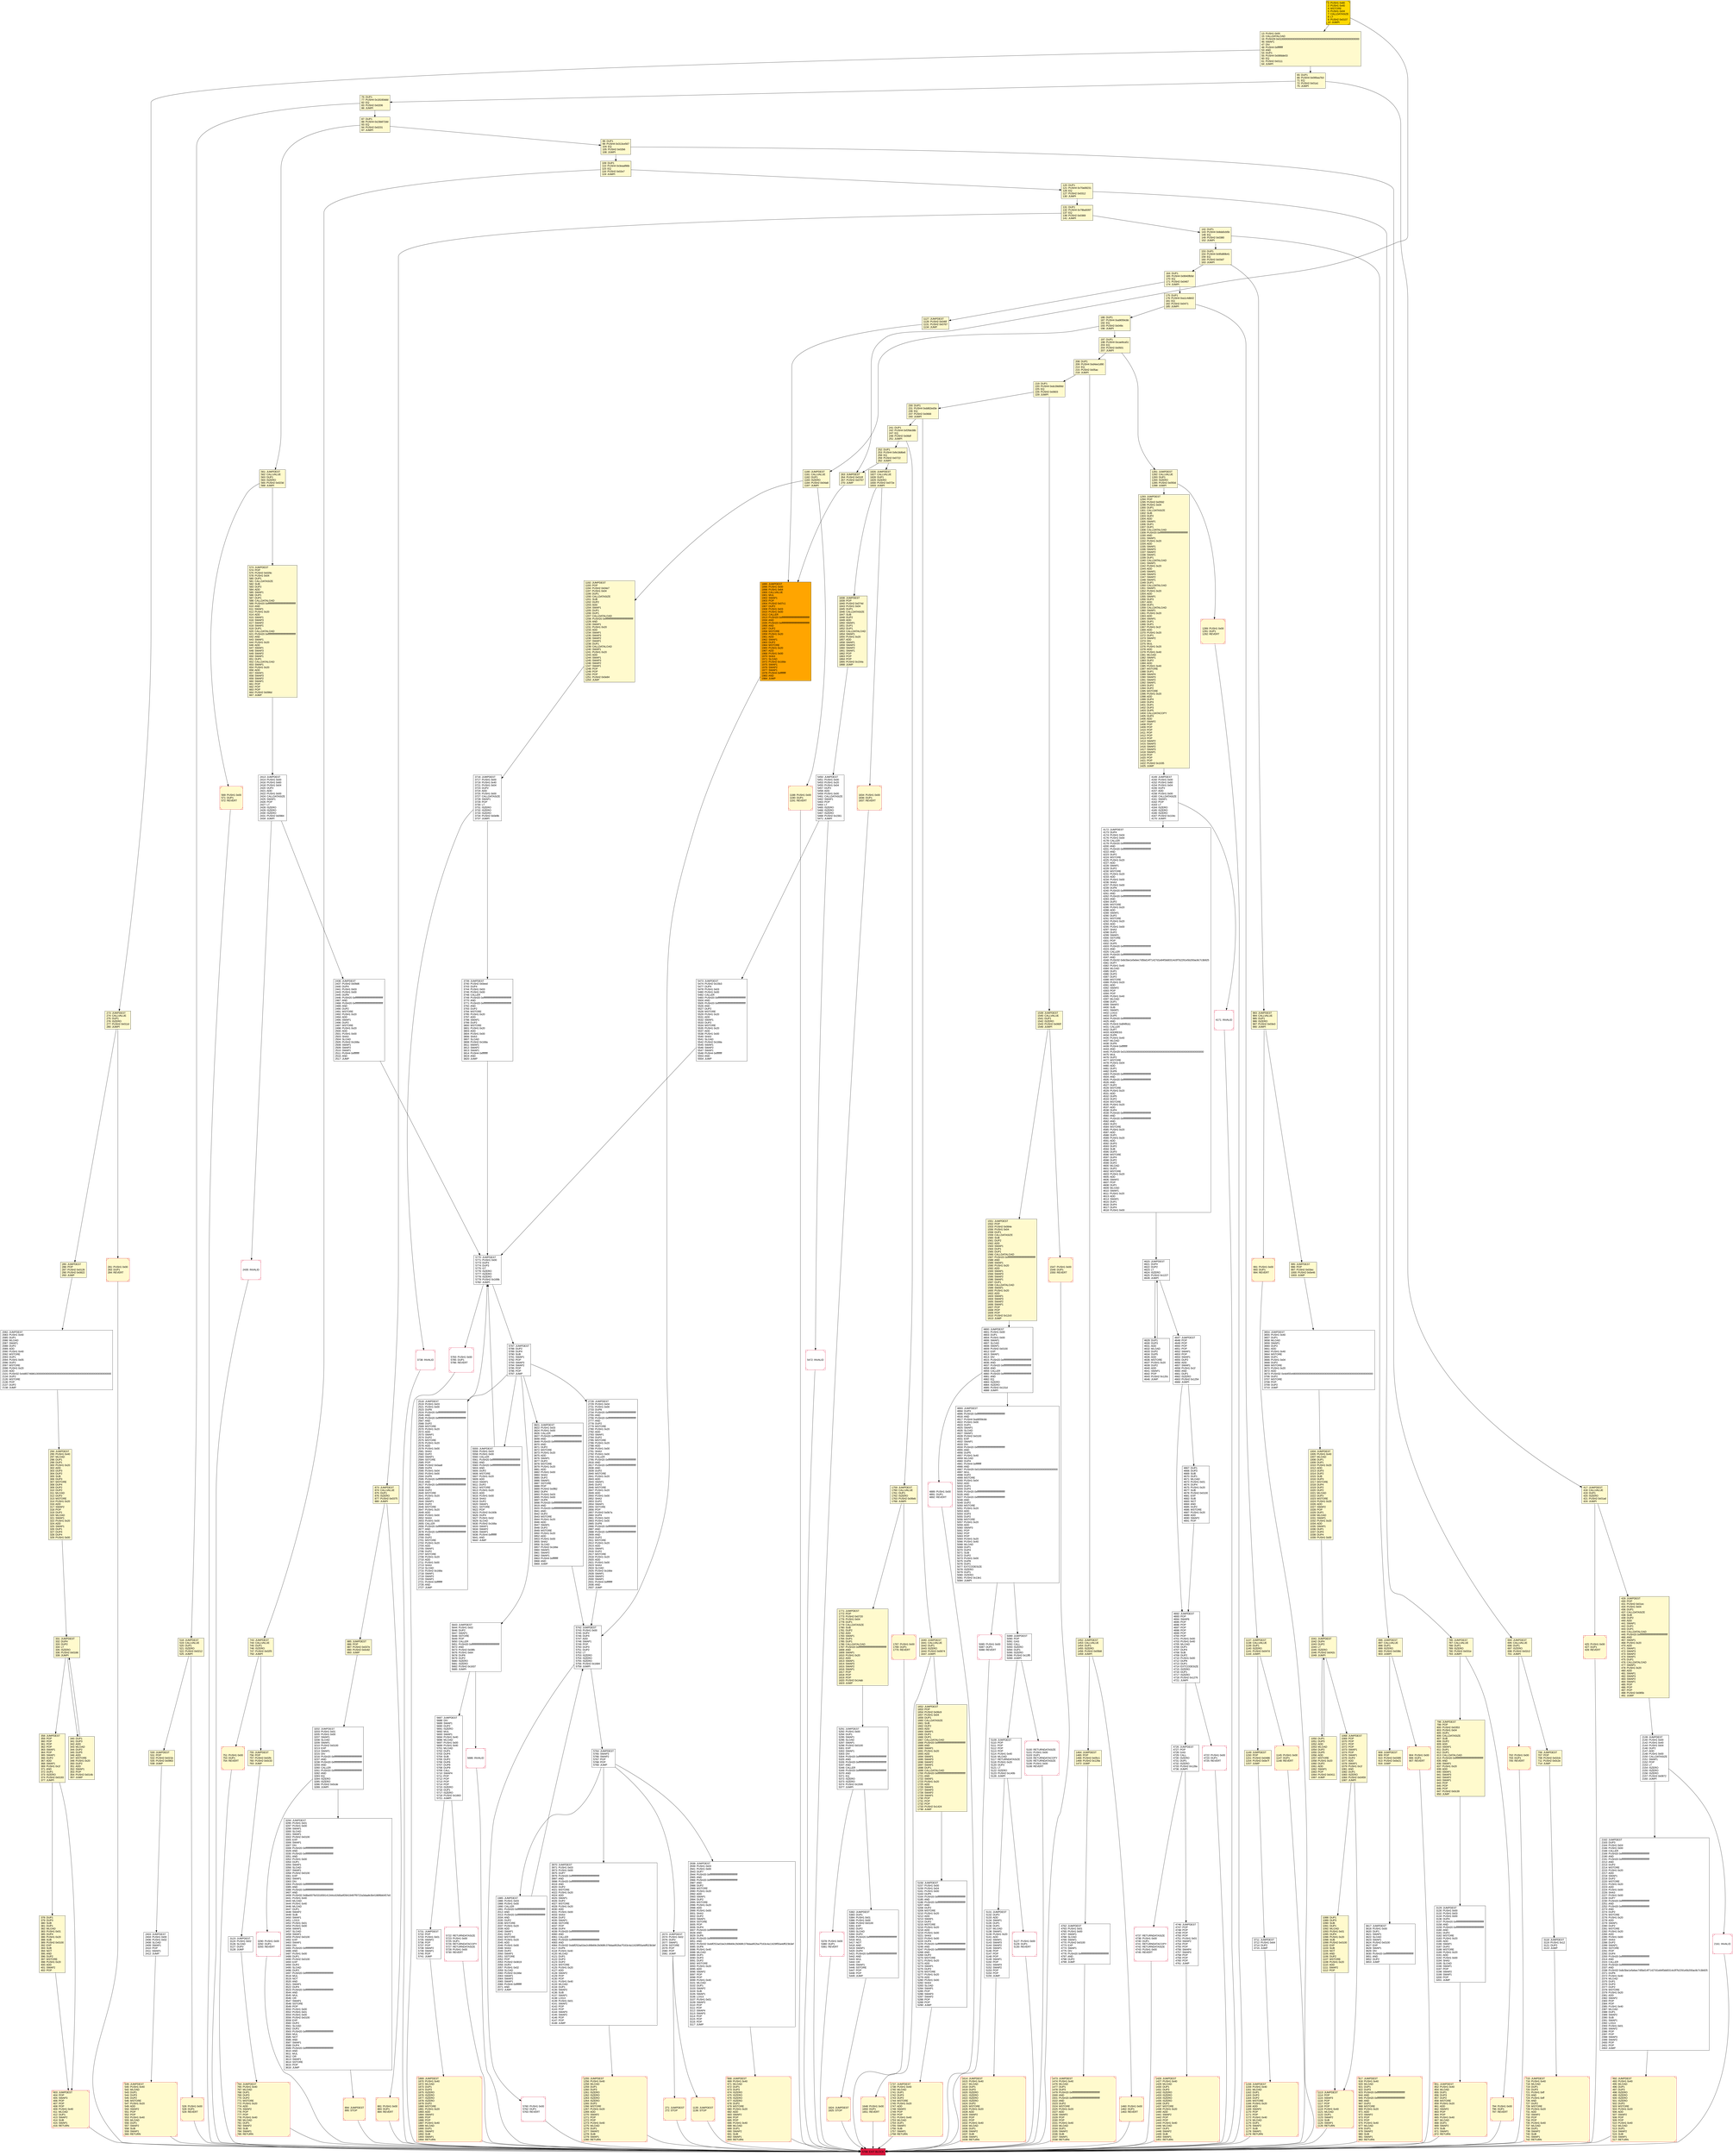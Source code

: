 digraph G {
bgcolor=transparent rankdir=UD;
node [shape=box style=filled color=black fillcolor=white fontname=arial fontcolor=black];
706 [label="706: JUMPDEST\l707: POP\l708: PUSH2 0x02cb\l711: PUSH2 0x0c2e\l714: JUMP\l" fillcolor=lemonchiffon ];
561 [label="561: JUMPDEST\l562: CALLVALUE\l563: DUP1\l564: ISZERO\l565: PUSH2 0x023d\l568: JUMPI\l" fillcolor=lemonchiffon ];
755 [label="755: JUMPDEST\l756: POP\l757: PUSH2 0x02fc\l760: PUSH2 0x0c33\l763: JUMP\l" fillcolor=lemonchiffon ];
3202 [label="3202: JUMPDEST\l3203: PUSH1 0x01\l3205: PUSH1 0x00\l3207: SWAP1\l3208: SLOAD\l3209: SWAP1\l3210: PUSH2 0x0100\l3213: EXP\l3214: SWAP1\l3215: DIV\l3216: PUSH20 0xffffffffffffffffffffffffffffffffffffffff\l3237: AND\l3238: PUSH20 0xffffffffffffffffffffffffffffffffffffffff\l3259: AND\l3260: CALLER\l3261: PUSH20 0xffffffffffffffffffffffffffffffffffffffff\l3282: AND\l3283: EQ\l3284: ISZERO\l3285: ISZERO\l3286: PUSH2 0x0cde\l3289: JUMPI\l" ];
1188 [label="1188: PUSH1 0x00\l1190: DUP1\l1191: REVERT\l" fillcolor=lemonchiffon shape=Msquare color=crimson ];
4762 [label="4762: JUMPDEST\l4763: PUSH1 0x01\l4765: PUSH1 0x00\l4767: SWAP1\l4768: SLOAD\l4769: SWAP1\l4770: PUSH2 0x0100\l4773: EXP\l4774: SWAP1\l4775: DIV\l4776: PUSH20 0xffffffffffffffffffffffffffffffffffffffff\l4797: AND\l4798: DUP2\l4799: JUMP\l" ];
1192 [label="1192: JUMPDEST\l1193: POP\l1194: PUSH2 0x04e7\l1197: PUSH1 0x04\l1199: DUP1\l1200: CALLDATASIZE\l1201: SUB\l1202: DUP2\l1203: ADD\l1204: SWAP1\l1205: DUP1\l1206: DUP1\l1207: CALLDATALOAD\l1208: PUSH20 0xffffffffffffffffffffffffffffffffffffffff\l1229: AND\l1230: SWAP1\l1231: PUSH1 0x20\l1233: ADD\l1234: SWAP1\l1235: SWAP3\l1236: SWAP2\l1237: SWAP1\l1238: DUP1\l1239: CALLDATALOAD\l1240: SWAP1\l1241: PUSH1 0x20\l1243: ADD\l1244: SWAP1\l1245: SWAP3\l1246: SWAP2\l1247: SWAP1\l1248: POP\l1249: POP\l1250: POP\l1251: PUSH2 0x0e84\l1254: JUMP\l" fillcolor=lemonchiffon ];
425 [label="425: PUSH1 0x00\l427: DUP1\l428: REVERT\l" fillcolor=lemonchiffon shape=Msquare color=crimson ];
403 [label="403: JUMPDEST\l404: POP\l405: SWAP3\l406: POP\l407: POP\l408: POP\l409: PUSH1 0x40\l411: MLOAD\l412: DUP1\l413: SWAP2\l414: SUB\l415: SWAP1\l416: RETURN\l" fillcolor=lemonchiffon shape=Msquare color=crimson ];
208 [label="208: DUP1\l209: PUSH4 0xd4ee1d90\l214: EQ\l215: PUSH2 0x05ac\l218: JUMPI\l" fillcolor=lemonchiffon ];
273 [label="273: JUMPDEST\l274: CALLVALUE\l275: DUP1\l276: ISZERO\l277: PUSH2 0x011d\l280: JUMPI\l" fillcolor=lemonchiffon ];
186 [label="186: DUP1\l187: PUSH4 0xa9059cbb\l192: EQ\l193: PUSH2 0x049c\l196: JUMPI\l" fillcolor=lemonchiffon ];
530 [label="530: JUMPDEST\l531: POP\l532: PUSH2 0x021b\l535: PUSH2 0x0963\l538: JUMP\l" fillcolor=lemonchiffon ];
1460 [label="1460: PUSH1 0x00\l1462: DUP1\l1463: REVERT\l" fillcolor=lemonchiffon shape=Msquare color=crimson ];
3617 [label="3617: JUMPDEST\l3618: PUSH1 0x00\l3620: DUP1\l3621: SWAP1\l3622: SLOAD\l3623: SWAP1\l3624: PUSH2 0x0100\l3627: EXP\l3628: SWAP1\l3629: DIV\l3630: PUSH20 0xffffffffffffffffffffffffffffffffffffffff\l3651: AND\l3652: DUP2\l3653: JUMP\l" ];
13 [label="13: PUSH1 0x00\l15: CALLDATALOAD\l16: PUSH29 0x0100000000000000000000000000000000000000000000000000000000\l46: SWAP1\l47: DIV\l48: PUSH4 0xffffffff\l53: AND\l54: DUP1\l55: PUSH4 0x06fdde03\l60: EQ\l61: PUSH2 0x0111\l64: JUMPI\l" fillcolor=lemonchiffon ];
164 [label="164: DUP1\l165: PUSH4 0x9940fb5d\l170: EQ\l171: PUSH2 0x0467\l174: JUMPI\l" fillcolor=lemonchiffon ];
2082 [label="2082: JUMPDEST\l2083: PUSH1 0x40\l2085: DUP1\l2086: MLOAD\l2087: SWAP1\l2088: DUP2\l2089: ADD\l2090: PUSH1 0x40\l2092: MSTORE\l2093: DUP1\l2094: PUSH1 0x05\l2096: DUP2\l2097: MSTORE\l2098: PUSH1 0x20\l2100: ADD\l2101: PUSH32 0x4d65746861000000000000000000000000000000000000000000000000000000\l2134: DUP2\l2135: MSTORE\l2136: POP\l2137: DUP2\l2138: JUMP\l" ];
5473 [label="5473: JUMPDEST\l5474: PUSH2 0x15b3\l5477: DUP4\l5478: PUSH1 0x03\l5480: PUSH1 0x00\l5482: CALLER\l5483: PUSH20 0xffffffffffffffffffffffffffffffffffffffff\l5504: AND\l5505: PUSH20 0xffffffffffffffffffffffffffffffffffffffff\l5526: AND\l5527: DUP2\l5528: MSTORE\l5529: PUSH1 0x20\l5531: ADD\l5532: SWAP1\l5533: DUP2\l5534: MSTORE\l5535: PUSH1 0x20\l5537: ADD\l5538: PUSH1 0x00\l5540: SHA3\l5541: SLOAD\l5542: PUSH2 0x168a\l5545: SWAP1\l5546: SWAP2\l5547: SWAP1\l5548: PUSH4 0xffffffff\l5553: AND\l5554: JUMP\l" ];
702 [label="702: PUSH1 0x00\l704: DUP1\l705: REVERT\l" fillcolor=lemonchiffon shape=Msquare color=crimson ];
285 [label="285: JUMPDEST\l286: POP\l287: PUSH2 0x0126\l290: PUSH2 0x0822\l293: JUMP\l" fillcolor=lemonchiffon ];
76 [label="76: DUP1\l77: PUSH4 0x18160ddd\l82: EQ\l83: PUSH2 0x0206\l86: JUMPI\l" fillcolor=lemonchiffon ];
5760 [label="5760: PUSH1 0x00\l5762: DUP1\l5763: REVERT\l" shape=Msquare color=crimson ];
983 [label="983: JUMPDEST\l984: CALLVALUE\l985: DUP1\l986: ISZERO\l987: PUSH2 0x03e3\l990: JUMPI\l" fillcolor=lemonchiffon ];
1640 [label="1640: JUMPDEST\l1641: CALLVALUE\l1642: DUP1\l1643: ISZERO\l1644: PUSH2 0x0674\l1647: JUMPI\l" fillcolor=lemonchiffon ];
3738 [label="3738: INVALID\l" shape=Msquare color=crimson ];
175 [label="175: DUP1\l176: PUSH4 0xa1c4db02\l181: EQ\l182: PUSH2 0x0471\l185: JUMPI\l" fillcolor=lemonchiffon ];
904 [label="904: PUSH1 0x00\l906: DUP1\l907: REVERT\l" fillcolor=lemonchiffon shape=Msquare color=crimson ];
1127 [label="1127: JUMPDEST\l1128: PUSH2 0x046f\l1131: PUSH2 0x0767\l1134: JUMP\l" fillcolor=lemonchiffon ];
995 [label="995: JUMPDEST\l996: POP\l997: PUSH2 0x03ec\l1000: PUSH2 0x0e46\l1003: JUMP\l" fillcolor=lemonchiffon ];
2728 [label="2728: JUMPDEST\l2729: PUSH1 0x04\l2731: PUSH1 0x00\l2733: DUP8\l2734: PUSH20 0xffffffffffffffffffffffffffffffffffffffff\l2755: AND\l2756: PUSH20 0xffffffffffffffffffffffffffffffffffffffff\l2777: AND\l2778: DUP2\l2779: MSTORE\l2780: PUSH1 0x20\l2782: ADD\l2783: SWAP1\l2784: DUP2\l2785: MSTORE\l2786: PUSH1 0x20\l2788: ADD\l2789: PUSH1 0x00\l2791: SHA3\l2792: PUSH1 0x00\l2794: CALLER\l2795: PUSH20 0xffffffffffffffffffffffffffffffffffffffff\l2816: AND\l2817: PUSH20 0xffffffffffffffffffffffffffffffffffffffff\l2838: AND\l2839: DUP2\l2840: MSTORE\l2841: PUSH1 0x20\l2843: ADD\l2844: SWAP1\l2845: DUP2\l2846: MSTORE\l2847: PUSH1 0x20\l2849: ADD\l2850: PUSH1 0x00\l2852: SHA3\l2853: DUP2\l2854: SWAP1\l2855: SSTORE\l2856: POP\l2857: PUSH2 0x0b7a\l2860: DUP4\l2861: PUSH1 0x03\l2863: PUSH1 0x00\l2865: DUP8\l2866: PUSH20 0xffffffffffffffffffffffffffffffffffffffff\l2887: AND\l2888: PUSH20 0xffffffffffffffffffffffffffffffffffffffff\l2909: AND\l2910: DUP2\l2911: MSTORE\l2912: PUSH1 0x20\l2914: ADD\l2915: SWAP1\l2916: DUP2\l2917: MSTORE\l2918: PUSH1 0x20\l2920: ADD\l2921: PUSH1 0x00\l2923: SHA3\l2924: SLOAD\l2925: PUSH2 0x166e\l2928: SWAP1\l2929: SWAP2\l2930: SWAP1\l2931: PUSH4 0xffffffff\l2936: AND\l2937: JUMP\l" ];
3739 [label="3739: JUMPDEST\l3740: PUSH2 0x0eed\l3743: DUP4\l3744: PUSH1 0x03\l3746: PUSH1 0x00\l3748: CALLER\l3749: PUSH20 0xffffffffffffffffffffffffffffffffffffffff\l3770: AND\l3771: PUSH20 0xffffffffffffffffffffffffffffffffffffffff\l3792: AND\l3793: DUP2\l3794: MSTORE\l3795: PUSH1 0x20\l3797: ADD\l3798: SWAP1\l3799: DUP2\l3800: MSTORE\l3801: PUSH1 0x20\l3803: ADD\l3804: PUSH1 0x00\l3806: SHA3\l3807: SLOAD\l3808: PUSH2 0x168a\l3811: SWAP1\l3812: SWAP2\l3813: SWAP1\l3814: PUSH4 0xffffffff\l3819: AND\l3820: JUMP\l" ];
1149 [label="1149: JUMPDEST\l1150: POP\l1151: PUSH2 0x0486\l1154: PUSH2 0x0e7f\l1157: JUMP\l" fillcolor=lemonchiffon ];
3654 [label="3654: JUMPDEST\l3655: PUSH1 0x40\l3657: DUP1\l3658: MLOAD\l3659: SWAP1\l3660: DUP2\l3661: ADD\l3662: PUSH1 0x40\l3664: MSTORE\l3665: DUP1\l3666: PUSH1 0x04\l3668: DUP2\l3669: MSTORE\l3670: PUSH1 0x20\l3672: ADD\l3673: PUSH32 0x4d45544800000000000000000000000000000000000000000000000000000000\l3706: DUP2\l3707: MSTORE\l3708: POP\l3709: DUP2\l3710: JUMP\l" ];
4667 [label="4667: DUP1\l4668: DUP3\l4669: SUB\l4670: DUP1\l4671: MLOAD\l4672: PUSH1 0x01\l4674: DUP4\l4675: PUSH1 0x20\l4677: SUB\l4678: PUSH2 0x0100\l4681: EXP\l4682: SUB\l4683: NOT\l4684: AND\l4685: DUP2\l4686: MSTORE\l4687: PUSH1 0x20\l4689: ADD\l4690: SWAP2\l4691: POP\l" ];
1158 [label="1158: JUMPDEST\l1159: PUSH1 0x40\l1161: MLOAD\l1162: DUP1\l1163: DUP3\l1164: DUP2\l1165: MSTORE\l1166: PUSH1 0x20\l1168: ADD\l1169: SWAP2\l1170: POP\l1171: POP\l1172: PUSH1 0x40\l1174: MLOAD\l1175: DUP1\l1176: SWAP2\l1177: SUB\l1178: SWAP1\l1179: RETURN\l" fillcolor=lemonchiffon shape=Msquare color=crimson ];
120 [label="120: DUP1\l121: PUSH4 0x70a08231\l126: EQ\l127: PUSH2 0x0312\l130: JUMPI\l" fillcolor=lemonchiffon ];
873 [label="873: JUMPDEST\l874: CALLVALUE\l875: DUP1\l876: ISZERO\l877: PUSH2 0x0375\l880: JUMPI\l" fillcolor=lemonchiffon ];
5783 [label="5783: PUSH1 0x00\l5785: DUP1\l5786: REVERT\l" shape=Msquare color=crimson ];
2162 [label="2162: JUMPDEST\l2163: DUP3\l2164: PUSH1 0x04\l2166: PUSH1 0x00\l2168: CALLER\l2169: PUSH20 0xffffffffffffffffffffffffffffffffffffffff\l2190: AND\l2191: PUSH20 0xffffffffffffffffffffffffffffffffffffffff\l2212: AND\l2213: DUP2\l2214: MSTORE\l2215: PUSH1 0x20\l2217: ADD\l2218: SWAP1\l2219: DUP2\l2220: MSTORE\l2221: PUSH1 0x20\l2223: ADD\l2224: PUSH1 0x00\l2226: SHA3\l2227: PUSH1 0x00\l2229: DUP7\l2230: PUSH20 0xffffffffffffffffffffffffffffffffffffffff\l2251: AND\l2252: PUSH20 0xffffffffffffffffffffffffffffffffffffffff\l2273: AND\l2274: DUP2\l2275: MSTORE\l2276: PUSH1 0x20\l2278: ADD\l2279: SWAP1\l2280: DUP2\l2281: MSTORE\l2282: PUSH1 0x20\l2284: ADD\l2285: PUSH1 0x00\l2287: SHA3\l2288: DUP2\l2289: SWAP1\l2290: SSTORE\l2291: POP\l2292: DUP4\l2293: PUSH20 0xffffffffffffffffffffffffffffffffffffffff\l2314: AND\l2315: CALLER\l2316: PUSH20 0xffffffffffffffffffffffffffffffffffffffff\l2337: AND\l2338: PUSH32 0x8c5be1e5ebec7d5bd14f71427d1e84f3dd0314c0f7b2291e5b200ac8c7c3b925\l2371: DUP6\l2372: PUSH1 0x40\l2374: MLOAD\l2375: DUP1\l2376: DUP3\l2377: DUP2\l2378: MSTORE\l2379: PUSH1 0x20\l2381: ADD\l2382: SWAP2\l2383: POP\l2384: POP\l2385: PUSH1 0x40\l2387: MLOAD\l2388: DUP1\l2389: SWAP2\l2390: SUB\l2391: SWAP1\l2392: LOG3\l2393: PUSH1 0x01\l2395: SWAP2\l2396: POP\l2397: POP\l2398: SWAP3\l2399: SWAP2\l2400: POP\l2401: POP\l2402: JUMP\l" ];
3716 [label="3716: JUMPDEST\l3717: PUSH1 0x00\l3719: PUSH1 0x40\l3721: PUSH1 0x04\l3723: DUP2\l3724: ADD\l3725: PUSH1 0x00\l3727: CALLDATASIZE\l3728: SWAP1\l3729: POP\l3730: LT\l3731: ISZERO\l3732: ISZERO\l3733: ISZERO\l3734: PUSH2 0x0e9b\l3737: JUMPI\l" ];
1041 [label="1041: JUMPDEST\l1042: DUP4\l1043: DUP2\l1044: LT\l1045: ISZERO\l1046: PUSH2 0x042c\l1049: JUMPI\l" fillcolor=lemonchiffon ];
1068 [label="1068: JUMPDEST\l1069: POP\l1070: POP\l1071: POP\l1072: POP\l1073: SWAP1\l1074: POP\l1075: SWAP1\l1076: DUP2\l1077: ADD\l1078: SWAP1\l1079: PUSH1 0x1f\l1081: AND\l1082: DUP1\l1083: ISZERO\l1084: PUSH2 0x0459\l1087: JUMPI\l" fillcolor=lemonchiffon ];
2435 [label="2435: INVALID\l" shape=Msquare color=crimson ];
5109 [label="5109: JUMPDEST\l5110: POP\l5111: POP\l5112: POP\l5113: POP\l5114: PUSH1 0x40\l5116: MLOAD\l5117: RETURNDATASIZE\l5118: PUSH1 0x20\l5120: DUP2\l5121: LT\l5122: ISZERO\l5123: PUSH2 0x140b\l5126: JUMPI\l" ];
5722 [label="5722: RETURNDATASIZE\l5723: PUSH1 0x00\l5725: DUP1\l5726: RETURNDATACOPY\l5727: RETURNDATASIZE\l5728: PUSH1 0x00\l5730: REVERT\l" shape=Msquare color=crimson ];
1464 [label="1464: JUMPDEST\l1465: POP\l1466: PUSH2 0x05c1\l1469: PUSH2 0x129a\l1472: JUMP\l" fillcolor=lemonchiffon ];
230 [label="230: DUP1\l231: PUSH4 0xdd62ed3e\l236: EQ\l237: PUSH2 0x0668\l240: JUMPI\l" fillcolor=lemonchiffon ];
1767 [label="1767: PUSH1 0x00\l1769: DUP1\l1770: REVERT\l" fillcolor=lemonchiffon shape=Msquare color=crimson ];
429 [label="429: JUMPDEST\l430: POP\l431: PUSH2 0x01ec\l434: PUSH1 0x04\l436: DUP1\l437: CALLDATASIZE\l438: SUB\l439: DUP2\l440: ADD\l441: SWAP1\l442: DUP1\l443: DUP1\l444: CALLDATALOAD\l445: PUSH20 0xffffffffffffffffffffffffffffffffffffffff\l466: AND\l467: SWAP1\l468: PUSH1 0x20\l470: ADD\l471: SWAP1\l472: SWAP3\l473: SWAP2\l474: SWAP1\l475: DUP1\l476: CALLDATALOAD\l477: SWAP1\l478: PUSH1 0x20\l480: ADD\l481: SWAP1\l482: SWAP3\l483: SWAP2\l484: SWAP1\l485: POP\l486: POP\l487: POP\l488: PUSH2 0x085b\l491: JUMP\l" fillcolor=lemonchiffon ];
1293 [label="1293: JUMPDEST\l1294: POP\l1295: PUSH2 0x0592\l1298: PUSH1 0x04\l1300: DUP1\l1301: CALLDATASIZE\l1302: SUB\l1303: DUP2\l1304: ADD\l1305: SWAP1\l1306: DUP1\l1307: DUP1\l1308: CALLDATALOAD\l1309: PUSH20 0xffffffffffffffffffffffffffffffffffffffff\l1330: AND\l1331: SWAP1\l1332: PUSH1 0x20\l1334: ADD\l1335: SWAP1\l1336: SWAP3\l1337: SWAP2\l1338: SWAP1\l1339: DUP1\l1340: CALLDATALOAD\l1341: SWAP1\l1342: PUSH1 0x20\l1344: ADD\l1345: SWAP1\l1346: SWAP3\l1347: SWAP2\l1348: SWAP1\l1349: DUP1\l1350: CALLDATALOAD\l1351: SWAP1\l1352: PUSH1 0x20\l1354: ADD\l1355: SWAP1\l1356: DUP3\l1357: ADD\l1358: DUP1\l1359: CALLDATALOAD\l1360: SWAP1\l1361: PUSH1 0x20\l1363: ADD\l1364: SWAP1\l1365: DUP1\l1366: DUP1\l1367: PUSH1 0x1f\l1369: ADD\l1370: PUSH1 0x20\l1372: DUP1\l1373: SWAP2\l1374: DIV\l1375: MUL\l1376: PUSH1 0x20\l1378: ADD\l1379: PUSH1 0x40\l1381: MLOAD\l1382: SWAP1\l1383: DUP2\l1384: ADD\l1385: PUSH1 0x40\l1387: MSTORE\l1388: DUP1\l1389: SWAP4\l1390: SWAP3\l1391: SWAP2\l1392: SWAP1\l1393: DUP2\l1394: DUP2\l1395: MSTORE\l1396: PUSH1 0x20\l1398: ADD\l1399: DUP4\l1400: DUP4\l1401: DUP1\l1402: DUP3\l1403: DUP5\l1404: CALLDATACOPY\l1405: DUP3\l1406: ADD\l1407: SWAP2\l1408: POP\l1409: POP\l1410: POP\l1411: POP\l1412: POP\l1413: POP\l1414: SWAP2\l1415: SWAP3\l1416: SWAP2\l1417: SWAP3\l1418: SWAP1\l1419: POP\l1420: POP\l1421: POP\l1422: PUSH2 0x1035\l1425: JUMP\l" fillcolor=lemonchiffon ];
518 [label="518: JUMPDEST\l519: CALLVALUE\l520: DUP1\l521: ISZERO\l522: PUSH2 0x0212\l525: JUMPI\l" fillcolor=lemonchiffon ];
1088 [label="1088: DUP1\l1089: DUP3\l1090: SUB\l1091: DUP1\l1092: MLOAD\l1093: PUSH1 0x01\l1095: DUP4\l1096: PUSH1 0x20\l1098: SUB\l1099: PUSH2 0x0100\l1102: EXP\l1103: SUB\l1104: NOT\l1105: AND\l1106: DUP2\l1107: MSTORE\l1108: PUSH1 0x20\l1110: ADD\l1111: SWAP2\l1112: POP\l" fillcolor=lemonchiffon ];
751 [label="751: PUSH1 0x00\l753: DUP1\l754: REVERT\l" fillcolor=lemonchiffon shape=Msquare color=crimson ];
3711 [label="3711: JUMPDEST\l3712: PUSH1 0x64\l3714: DUP2\l3715: JUMP\l" ];
3123 [label="3123: JUMPDEST\l3124: PUSH1 0x02\l3126: SLOAD\l3127: DUP2\l3128: JUMP\l" ];
764 [label="764: JUMPDEST\l765: PUSH1 0x40\l767: MLOAD\l768: DUP1\l769: DUP3\l770: DUP2\l771: MSTORE\l772: PUSH1 0x20\l774: ADD\l775: SWAP2\l776: POP\l777: POP\l778: PUSH1 0x40\l780: MLOAD\l781: DUP1\l782: SWAP2\l783: SUB\l784: SWAP1\l785: RETURN\l" fillcolor=lemonchiffon shape=Msquare color=crimson ];
5131 [label="5131: JUMPDEST\l5132: DUP2\l5133: ADD\l5134: SWAP1\l5135: DUP1\l5136: DUP1\l5137: MLOAD\l5138: SWAP1\l5139: PUSH1 0x20\l5141: ADD\l5142: SWAP1\l5143: SWAP3\l5144: SWAP2\l5145: SWAP1\l5146: POP\l5147: POP\l5148: POP\l5149: SWAP1\l5150: POP\l5151: SWAP3\l5152: SWAP2\l5153: POP\l5154: POP\l5155: JUMP\l" ];
4172 [label="4172: JUMPDEST\l4173: DUP4\l4174: PUSH1 0x04\l4176: PUSH1 0x00\l4178: CALLER\l4179: PUSH20 0xffffffffffffffffffffffffffffffffffffffff\l4200: AND\l4201: PUSH20 0xffffffffffffffffffffffffffffffffffffffff\l4222: AND\l4223: DUP2\l4224: MSTORE\l4225: PUSH1 0x20\l4227: ADD\l4228: SWAP1\l4229: DUP2\l4230: MSTORE\l4231: PUSH1 0x20\l4233: ADD\l4234: PUSH1 0x00\l4236: SHA3\l4237: PUSH1 0x00\l4239: DUP8\l4240: PUSH20 0xffffffffffffffffffffffffffffffffffffffff\l4261: AND\l4262: PUSH20 0xffffffffffffffffffffffffffffffffffffffff\l4283: AND\l4284: DUP2\l4285: MSTORE\l4286: PUSH1 0x20\l4288: ADD\l4289: SWAP1\l4290: DUP2\l4291: MSTORE\l4292: PUSH1 0x20\l4294: ADD\l4295: PUSH1 0x00\l4297: SHA3\l4298: DUP2\l4299: SWAP1\l4300: SSTORE\l4301: POP\l4302: DUP5\l4303: PUSH20 0xffffffffffffffffffffffffffffffffffffffff\l4324: AND\l4325: CALLER\l4326: PUSH20 0xffffffffffffffffffffffffffffffffffffffff\l4347: AND\l4348: PUSH32 0x8c5be1e5ebec7d5bd14f71427d1e84f3dd0314c0f7b2291e5b200ac8c7c3b925\l4381: DUP7\l4382: PUSH1 0x40\l4384: MLOAD\l4385: DUP1\l4386: DUP3\l4387: DUP2\l4388: MSTORE\l4389: PUSH1 0x20\l4391: ADD\l4392: SWAP2\l4393: POP\l4394: POP\l4395: PUSH1 0x40\l4397: MLOAD\l4398: DUP1\l4399: SWAP2\l4400: SUB\l4401: SWAP1\l4402: LOG3\l4403: DUP5\l4404: PUSH20 0xffffffffffffffffffffffffffffffffffffffff\l4425: AND\l4426: PUSH4 0x8f4ffcb1\l4431: CALLER\l4432: DUP7\l4433: ADDRESS\l4434: DUP8\l4435: PUSH1 0x40\l4437: MLOAD\l4438: DUP6\l4439: PUSH4 0xffffffff\l4444: AND\l4445: PUSH29 0x0100000000000000000000000000000000000000000000000000000000\l4475: MUL\l4476: DUP2\l4477: MSTORE\l4478: PUSH1 0x04\l4480: ADD\l4481: DUP1\l4482: DUP6\l4483: PUSH20 0xffffffffffffffffffffffffffffffffffffffff\l4504: AND\l4505: PUSH20 0xffffffffffffffffffffffffffffffffffffffff\l4526: AND\l4527: DUP2\l4528: MSTORE\l4529: PUSH1 0x20\l4531: ADD\l4532: DUP5\l4533: DUP2\l4534: MSTORE\l4535: PUSH1 0x20\l4537: ADD\l4538: DUP4\l4539: PUSH20 0xffffffffffffffffffffffffffffffffffffffff\l4560: AND\l4561: PUSH20 0xffffffffffffffffffffffffffffffffffffffff\l4582: AND\l4583: DUP2\l4584: MSTORE\l4585: PUSH1 0x20\l4587: ADD\l4588: DUP1\l4589: PUSH1 0x20\l4591: ADD\l4592: DUP3\l4593: DUP2\l4594: SUB\l4595: DUP3\l4596: MSTORE\l4597: DUP4\l4598: DUP2\l4599: DUP2\l4600: MLOAD\l4601: DUP2\l4602: MSTORE\l4603: PUSH1 0x20\l4605: ADD\l4606: SWAP2\l4607: POP\l4608: DUP1\l4609: MLOAD\l4610: SWAP1\l4611: PUSH1 0x20\l4613: ADD\l4614: SWAP1\l4615: DUP1\l4616: DUP4\l4617: DUP4\l4618: PUSH1 0x00\l" ];
4149 [label="4149: JUMPDEST\l4150: PUSH1 0x00\l4152: PUSH1 0x60\l4154: PUSH1 0x04\l4156: DUP2\l4157: ADD\l4158: PUSH1 0x00\l4160: CALLDATASIZE\l4161: SWAP1\l4162: POP\l4163: LT\l4164: ISZERO\l4165: ISZERO\l4166: ISZERO\l4167: PUSH2 0x104c\l4170: JUMPI\l" ];
1652 [label="1652: JUMPDEST\l1653: POP\l1654: PUSH2 0x06c9\l1657: PUSH1 0x04\l1659: DUP1\l1660: CALLDATASIZE\l1661: SUB\l1662: DUP2\l1663: ADD\l1664: SWAP1\l1665: DUP1\l1666: DUP1\l1667: CALLDATALOAD\l1668: PUSH20 0xffffffffffffffffffffffffffffffffffffffff\l1689: AND\l1690: SWAP1\l1691: PUSH1 0x20\l1693: ADD\l1694: SWAP1\l1695: SWAP3\l1696: SWAP2\l1697: SWAP1\l1698: DUP1\l1699: CALLDATALOAD\l1700: PUSH20 0xffffffffffffffffffffffffffffffffffffffff\l1721: AND\l1722: SWAP1\l1723: PUSH1 0x20\l1725: ADD\l1726: SWAP1\l1727: SWAP3\l1728: SWAP2\l1729: SWAP1\l1730: POP\l1731: POP\l1732: POP\l1733: PUSH2 0x1424\l1736: JUMP\l" fillcolor=lemonchiffon ];
340 [label="340: DUP1\l341: DUP3\l342: ADD\l343: MLOAD\l344: DUP2\l345: DUP5\l346: ADD\l347: MSTORE\l348: PUSH1 0x20\l350: DUP2\l351: ADD\l352: SWAP1\l353: POP\l354: PUSH2 0x014b\l357: JUMP\l" fillcolor=lemonchiffon ];
2938 [label="2938: JUMPDEST\l2939: PUSH1 0x03\l2941: PUSH1 0x00\l2943: DUP7\l2944: PUSH20 0xffffffffffffffffffffffffffffffffffffffff\l2965: AND\l2966: PUSH20 0xffffffffffffffffffffffffffffffffffffffff\l2987: AND\l2988: DUP2\l2989: MSTORE\l2990: PUSH1 0x20\l2992: ADD\l2993: SWAP1\l2994: DUP2\l2995: MSTORE\l2996: PUSH1 0x20\l2998: ADD\l2999: PUSH1 0x00\l3001: SHA3\l3002: DUP2\l3003: SWAP1\l3004: SSTORE\l3005: POP\l3006: DUP4\l3007: PUSH20 0xffffffffffffffffffffffffffffffffffffffff\l3028: AND\l3029: DUP6\l3030: PUSH20 0xffffffffffffffffffffffffffffffffffffffff\l3051: AND\l3052: PUSH32 0xddf252ad1be2c89b69c2b068fc378daa952ba7f163c4a11628f55a4df523b3ef\l3085: DUP6\l3086: PUSH1 0x40\l3088: MLOAD\l3089: DUP1\l3090: DUP3\l3091: DUP2\l3092: MSTORE\l3093: PUSH1 0x20\l3095: ADD\l3096: SWAP2\l3097: POP\l3098: POP\l3099: PUSH1 0x40\l3101: MLOAD\l3102: DUP1\l3103: SWAP2\l3104: SUB\l3105: SWAP1\l3106: LOG3\l3107: PUSH1 0x01\l3109: SWAP2\l3110: POP\l3111: POP\l3112: SWAP4\l3113: SWAP3\l3114: POP\l3115: POP\l3116: POP\l3117: JUMP\l" ];
1050 [label="1050: DUP1\l1051: DUP3\l1052: ADD\l1053: MLOAD\l1054: DUP2\l1055: DUP5\l1056: ADD\l1057: MSTORE\l1058: PUSH1 0x20\l1060: DUP2\l1061: ADD\l1062: SWAP1\l1063: POP\l1064: PUSH2 0x0411\l1067: JUMP\l" fillcolor=lemonchiffon ];
1004 [label="1004: JUMPDEST\l1005: PUSH1 0x40\l1007: MLOAD\l1008: DUP1\l1009: DUP1\l1010: PUSH1 0x20\l1012: ADD\l1013: DUP3\l1014: DUP2\l1015: SUB\l1016: DUP3\l1017: MSTORE\l1018: DUP4\l1019: DUP2\l1020: DUP2\l1021: MLOAD\l1022: DUP2\l1023: MSTORE\l1024: PUSH1 0x20\l1026: ADD\l1027: SWAP2\l1028: POP\l1029: DUP1\l1030: MLOAD\l1031: SWAP1\l1032: PUSH1 0x20\l1034: ADD\l1035: SWAP1\l1036: DUP1\l1037: DUP4\l1038: DUP4\l1039: PUSH1 0x00\l" fillcolor=lemonchiffon ];
4746 [label="4746: JUMPDEST\l4747: POP\l4748: POP\l4749: POP\l4750: POP\l4751: PUSH1 0x01\l4753: SWAP2\l4754: POP\l4755: POP\l4756: SWAP4\l4757: SWAP3\l4758: POP\l4759: POP\l4760: POP\l4761: JUMP\l" ];
3294 [label="3294: JUMPDEST\l3295: PUSH1 0x01\l3297: PUSH1 0x00\l3299: SWAP1\l3300: SLOAD\l3301: SWAP1\l3302: PUSH2 0x0100\l3305: EXP\l3306: SWAP1\l3307: DIV\l3308: PUSH20 0xffffffffffffffffffffffffffffffffffffffff\l3329: AND\l3330: PUSH20 0xffffffffffffffffffffffffffffffffffffffff\l3351: AND\l3352: PUSH1 0x00\l3354: DUP1\l3355: SWAP1\l3356: SLOAD\l3357: SWAP1\l3358: PUSH2 0x0100\l3361: EXP\l3362: SWAP1\l3363: DIV\l3364: PUSH20 0xffffffffffffffffffffffffffffffffffffffff\l3385: AND\l3386: PUSH20 0xffffffffffffffffffffffffffffffffffffffff\l3407: AND\l3408: PUSH32 0x8be0079c531659141344cd1fd0a4f28419497f9722a3daafe3b4186f6b6457e0\l3441: PUSH1 0x40\l3443: MLOAD\l3444: PUSH1 0x40\l3446: MLOAD\l3447: DUP1\l3448: SWAP2\l3449: SUB\l3450: SWAP1\l3451: LOG3\l3452: PUSH1 0x01\l3454: PUSH1 0x00\l3456: SWAP1\l3457: SLOAD\l3458: SWAP1\l3459: PUSH2 0x0100\l3462: EXP\l3463: SWAP1\l3464: DIV\l3465: PUSH20 0xffffffffffffffffffffffffffffffffffffffff\l3486: AND\l3487: PUSH1 0x00\l3489: DUP1\l3490: PUSH2 0x0100\l3493: EXP\l3494: DUP2\l3495: SLOAD\l3496: DUP2\l3497: PUSH20 0xffffffffffffffffffffffffffffffffffffffff\l3518: MUL\l3519: NOT\l3520: AND\l3521: SWAP1\l3522: DUP4\l3523: PUSH20 0xffffffffffffffffffffffffffffffffffffffff\l3544: AND\l3545: MUL\l3546: OR\l3547: SWAP1\l3548: SSTORE\l3549: POP\l3550: PUSH1 0x00\l3552: PUSH1 0x01\l3554: PUSH1 0x00\l3556: PUSH2 0x0100\l3559: EXP\l3560: DUP2\l3561: SLOAD\l3562: DUP2\l3563: PUSH20 0xffffffffffffffffffffffffffffffffffffffff\l3584: MUL\l3585: NOT\l3586: AND\l3587: SWAP1\l3588: DUP4\l3589: PUSH20 0xffffffffffffffffffffffffffffffffffffffff\l3610: AND\l3611: MUL\l3612: OR\l3613: SWAP1\l3614: SSTORE\l3615: POP\l3616: JUMP\l" ];
109 [label="109: DUP1\l110: PUSH4 0x3eaaf86b\l115: EQ\l116: PUSH2 0x02e7\l119: JUMPI\l" fillcolor=lemonchiffon ];
252 [label="252: DUP1\l253: PUSH4 0xfe18d6e6\l258: EQ\l259: PUSH2 0x0722\l262: JUMPI\l" fillcolor=lemonchiffon ];
2413 [label="2413: JUMPDEST\l2414: PUSH1 0x00\l2416: PUSH1 0x60\l2418: PUSH1 0x04\l2420: DUP2\l2421: ADD\l2422: PUSH1 0x00\l2424: CALLDATASIZE\l2425: SWAP1\l2426: POP\l2427: LT\l2428: ISZERO\l2429: ISZERO\l2430: ISZERO\l2431: PUSH2 0x0984\l2434: JUMPI\l" ];
1452 [label="1452: JUMPDEST\l1453: CALLVALUE\l1454: DUP1\l1455: ISZERO\l1456: PUSH2 0x05b8\l1459: JUMPI\l" fillcolor=lemonchiffon ];
5742 [label="5742: JUMPDEST\l5743: PUSH1 0x00\l5745: DUP2\l5746: DUP4\l5747: ADD\l5748: SWAP1\l5749: POP\l5750: DUP3\l5751: DUP2\l5752: LT\l5753: ISZERO\l5754: ISZERO\l5755: ISZERO\l5756: PUSH2 0x1684\l5759: JUMPI\l" ];
908 [label="908: JUMPDEST\l909: POP\l910: PUSH2 0x0395\l913: PUSH2 0x0e21\l916: JUMP\l" fillcolor=lemonchiffon ];
378 [label="378: DUP1\l379: DUP3\l380: SUB\l381: DUP1\l382: MLOAD\l383: PUSH1 0x01\l385: DUP4\l386: PUSH1 0x20\l388: SUB\l389: PUSH2 0x0100\l392: EXP\l393: SUB\l394: NOT\l395: AND\l396: DUP2\l397: MSTORE\l398: PUSH1 0x20\l400: ADD\l401: SWAP2\l402: POP\l" fillcolor=lemonchiffon ];
1869 [label="1869: JUMPDEST\l1870: PUSH1 0x40\l1872: MLOAD\l1873: DUP1\l1874: DUP3\l1875: ISZERO\l1876: ISZERO\l1877: ISZERO\l1878: ISZERO\l1879: DUP2\l1880: MSTORE\l1881: PUSH1 0x20\l1883: ADD\l1884: SWAP2\l1885: POP\l1886: POP\l1887: PUSH1 0x40\l1889: MLOAD\l1890: DUP1\l1891: SWAP2\l1892: SUB\l1893: SWAP1\l1894: RETURN\l" fillcolor=lemonchiffon shape=Msquare color=crimson ];
1614 [label="1614: JUMPDEST\l1615: PUSH1 0x40\l1617: MLOAD\l1618: DUP1\l1619: DUP3\l1620: ISZERO\l1621: ISZERO\l1622: ISZERO\l1623: ISZERO\l1624: DUP2\l1625: MSTORE\l1626: PUSH1 0x20\l1628: ADD\l1629: SWAP2\l1630: POP\l1631: POP\l1632: PUSH1 0x40\l1634: MLOAD\l1635: DUP1\l1636: SWAP2\l1637: SUB\l1638: SWAP1\l1639: RETURN\l" fillcolor=lemonchiffon shape=Msquare color=crimson ];
694 [label="694: JUMPDEST\l695: CALLVALUE\l696: DUP1\l697: ISZERO\l698: PUSH2 0x02c2\l701: JUMPI\l" fillcolor=lemonchiffon ];
5156 [label="5156: JUMPDEST\l5157: PUSH1 0x00\l5159: PUSH1 0x04\l5161: PUSH1 0x00\l5163: DUP5\l5164: PUSH20 0xffffffffffffffffffffffffffffffffffffffff\l5185: AND\l5186: PUSH20 0xffffffffffffffffffffffffffffffffffffffff\l5207: AND\l5208: DUP2\l5209: MSTORE\l5210: PUSH1 0x20\l5212: ADD\l5213: SWAP1\l5214: DUP2\l5215: MSTORE\l5216: PUSH1 0x20\l5218: ADD\l5219: PUSH1 0x00\l5221: SHA3\l5222: PUSH1 0x00\l5224: DUP4\l5225: PUSH20 0xffffffffffffffffffffffffffffffffffffffff\l5246: AND\l5247: PUSH20 0xffffffffffffffffffffffffffffffffffffffff\l5268: AND\l5269: DUP2\l5270: MSTORE\l5271: PUSH1 0x20\l5273: ADD\l5274: SWAP1\l5275: DUP2\l5276: MSTORE\l5277: PUSH1 0x20\l5279: ADD\l5280: PUSH1 0x00\l5282: SHA3\l5283: SLOAD\l5284: SWAP1\l5285: POP\l5286: SWAP3\l5287: SWAP2\l5288: POP\l5289: POP\l5290: JUMP\l" ];
1737 [label="1737: JUMPDEST\l1738: PUSH1 0x40\l1740: MLOAD\l1741: DUP1\l1742: DUP3\l1743: DUP2\l1744: MSTORE\l1745: PUSH1 0x20\l1747: ADD\l1748: SWAP2\l1749: POP\l1750: POP\l1751: PUSH1 0x40\l1753: MLOAD\l1754: DUP1\l1755: SWAP2\l1756: SUB\l1757: SWAP1\l1758: RETURN\l" fillcolor=lemonchiffon shape=Msquare color=crimson ];
331 [label="331: JUMPDEST\l332: DUP4\l333: DUP2\l334: LT\l335: ISZERO\l336: PUSH2 0x0166\l339: JUMPI\l" fillcolor=lemonchiffon ];
3290 [label="3290: PUSH1 0x00\l3292: DUP1\l3293: REVERT\l" shape=Msquare color=crimson ];
5089 [label="5089: JUMPDEST\l5090: POP\l5091: GAS\l5092: CALL\l5093: ISZERO\l5094: DUP1\l5095: ISZERO\l5096: PUSH2 0x13f5\l5099: JUMPI\l" ];
5687 [label="5687: JUMPDEST\l5688: DIV\l5689: SWAP1\l5690: DUP2\l5691: ISZERO\l5692: MUL\l5693: SWAP1\l5694: PUSH1 0x40\l5696: MLOAD\l5697: PUSH1 0x00\l5699: PUSH1 0x40\l5701: MLOAD\l5702: DUP1\l5703: DUP4\l5704: SUB\l5705: DUP2\l5706: DUP6\l5707: DUP9\l5708: DUP9\l5709: CALL\l5710: SWAP4\l5711: POP\l5712: POP\l5713: POP\l5714: POP\l5715: ISZERO\l5716: DUP1\l5717: ISZERO\l5718: PUSH2 0x1663\l5721: JUMPI\l" ];
5085 [label="5085: PUSH1 0x00\l5087: DUP1\l5088: REVERT\l" shape=Msquare color=crimson ];
5643 [label="5643: JUMPDEST\l5644: PUSH1 0x02\l5646: DUP2\l5647: SWAP1\l5648: SSTORE\l5649: POP\l5650: CALLER\l5651: PUSH20 0xffffffffffffffffffffffffffffffffffffffff\l5672: AND\l5673: PUSH2 0x08fc\l5676: PUSH1 0x64\l5678: DUP6\l5679: DUP2\l5680: ISZERO\l5681: ISZERO\l5682: PUSH2 0x1637\l5685: JUMPI\l" ];
87 [label="87: DUP1\l88: PUSH4 0x23b872dd\l93: EQ\l94: PUSH2 0x0231\l97: JUMPI\l" fillcolor=lemonchiffon ];
715 [label="715: JUMPDEST\l716: PUSH1 0x40\l718: MLOAD\l719: DUP1\l720: DUP3\l721: PUSH1 0xff\l723: AND\l724: PUSH1 0xff\l726: AND\l727: DUP2\l728: MSTORE\l729: PUSH1 0x20\l731: ADD\l732: SWAP2\l733: POP\l734: POP\l735: PUSH1 0x40\l737: MLOAD\l738: DUP1\l739: SWAP2\l740: SUB\l741: SWAP1\l742: RETURN\l" fillcolor=lemonchiffon shape=Msquare color=crimson ];
991 [label="991: PUSH1 0x00\l993: DUP1\l994: REVERT\l" fillcolor=lemonchiffon shape=Msquare color=crimson ];
4647 [label="4647: JUMPDEST\l4648: POP\l4649: POP\l4650: POP\l4651: POP\l4652: SWAP1\l4653: POP\l4654: SWAP1\l4655: DUP2\l4656: ADD\l4657: SWAP1\l4658: PUSH1 0x1f\l4660: AND\l4661: DUP1\l4662: ISZERO\l4663: PUSH2 0x1254\l4666: JUMPI\l" ];
4893 [label="4893: JUMPDEST\l4894: DUP3\l4895: PUSH20 0xffffffffffffffffffffffffffffffffffffffff\l4916: AND\l4917: PUSH4 0xa9059cbb\l4922: PUSH1 0x00\l4924: DUP1\l4925: SWAP1\l4926: SLOAD\l4927: SWAP1\l4928: PUSH2 0x0100\l4931: EXP\l4932: SWAP1\l4933: DIV\l4934: PUSH20 0xffffffffffffffffffffffffffffffffffffffff\l4955: AND\l4956: DUP5\l4957: PUSH1 0x40\l4959: MLOAD\l4960: DUP4\l4961: PUSH4 0xffffffff\l4966: AND\l4967: PUSH29 0x0100000000000000000000000000000000000000000000000000000000\l4997: MUL\l4998: DUP2\l4999: MSTORE\l5000: PUSH1 0x04\l5002: ADD\l5003: DUP1\l5004: DUP4\l5005: PUSH20 0xffffffffffffffffffffffffffffffffffffffff\l5026: AND\l5027: PUSH20 0xffffffffffffffffffffffffffffffffffffffff\l5048: AND\l5049: DUP2\l5050: MSTORE\l5051: PUSH1 0x20\l5053: ADD\l5054: DUP3\l5055: DUP2\l5056: MSTORE\l5057: PUSH1 0x20\l5059: ADD\l5060: SWAP3\l5061: POP\l5062: POP\l5063: POP\l5064: PUSH1 0x20\l5066: PUSH1 0x40\l5068: MLOAD\l5069: DUP1\l5070: DUP4\l5071: SUB\l5072: DUP2\l5073: PUSH1 0x00\l5075: DUP8\l5076: DUP1\l5077: EXTCODESIZE\l5078: ISZERO\l5079: DUP1\l5080: ISZERO\l5081: PUSH2 0x13e1\l5084: JUMPI\l" ];
4629 [label="4629: DUP1\l4630: DUP3\l4631: ADD\l4632: MLOAD\l4633: DUP2\l4634: DUP5\l4635: ADD\l4636: MSTORE\l4637: PUSH1 0x20\l4639: DUP2\l4640: ADD\l4641: SWAP1\l4642: POP\l4643: PUSH2 0x120c\l4646: JUMP\l" ];
5382 [label="5382: JUMPDEST\l5383: DUP1\l5384: PUSH1 0x01\l5386: PUSH1 0x00\l5388: PUSH2 0x0100\l5391: EXP\l5392: DUP2\l5393: SLOAD\l5394: DUP2\l5395: PUSH20 0xffffffffffffffffffffffffffffffffffffffff\l5416: MUL\l5417: NOT\l5418: AND\l5419: SWAP1\l5420: DUP4\l5421: PUSH20 0xffffffffffffffffffffffffffffffffffffffff\l5442: AND\l5443: MUL\l5444: OR\l5445: SWAP1\l5446: SSTORE\l5447: POP\l5448: POP\l5449: JUMP\l" ];
1771 [label="1771: JUMPDEST\l1772: POP\l1773: PUSH2 0x0720\l1776: PUSH1 0x04\l1778: DUP1\l1779: CALLDATASIZE\l1780: SUB\l1781: DUP2\l1782: ADD\l1783: SWAP1\l1784: DUP1\l1785: DUP1\l1786: CALLDATALOAD\l1787: PUSH20 0xffffffffffffffffffffffffffffffffffffffff\l1808: AND\l1809: SWAP1\l1810: PUSH1 0x20\l1812: ADD\l1813: SWAP1\l1814: SWAP3\l1815: SWAP2\l1816: SWAP1\l1817: POP\l1818: POP\l1819: POP\l1820: PUSH2 0x14ab\l1823: JUMP\l" fillcolor=lemonchiffon ];
65 [label="65: DUP1\l66: PUSH4 0x095ea7b3\l71: EQ\l72: PUSH2 0x01a1\l75: JUMPI\l" fillcolor=lemonchiffon ];
1180 [label="1180: JUMPDEST\l1181: CALLVALUE\l1182: DUP1\l1183: ISZERO\l1184: PUSH2 0x04a8\l1187: JUMPI\l" fillcolor=lemonchiffon ];
5686 [label="5686: INVALID\l" shape=Msquare color=crimson ];
1834 [label="1834: PUSH1 0x00\l1836: DUP1\l1837: REVERT\l" fillcolor=lemonchiffon shape=Msquare color=crimson ];
3970 [label="3970: JUMPDEST\l3971: PUSH1 0x03\l3973: PUSH1 0x00\l3975: DUP7\l3976: PUSH20 0xffffffffffffffffffffffffffffffffffffffff\l3997: AND\l3998: PUSH20 0xffffffffffffffffffffffffffffffffffffffff\l4019: AND\l4020: DUP2\l4021: MSTORE\l4022: PUSH1 0x20\l4024: ADD\l4025: SWAP1\l4026: DUP2\l4027: MSTORE\l4028: PUSH1 0x20\l4030: ADD\l4031: PUSH1 0x00\l4033: SHA3\l4034: DUP2\l4035: SWAP1\l4036: SSTORE\l4037: POP\l4038: DUP4\l4039: PUSH20 0xffffffffffffffffffffffffffffffffffffffff\l4060: AND\l4061: CALLER\l4062: PUSH20 0xffffffffffffffffffffffffffffffffffffffff\l4083: AND\l4084: PUSH32 0xddf252ad1be2c89b69c2b068fc378daa952ba7f163c4a11628f55a4df523b3ef\l4117: DUP6\l4118: PUSH1 0x40\l4120: MLOAD\l4121: DUP1\l4122: DUP3\l4123: DUP2\l4124: MSTORE\l4125: PUSH1 0x20\l4127: ADD\l4128: SWAP2\l4129: POP\l4130: POP\l4131: PUSH1 0x40\l4133: MLOAD\l4134: DUP1\l4135: SWAP2\l4136: SUB\l4137: SWAP1\l4138: LOG3\l4139: PUSH1 0x01\l4141: SWAP2\l4142: POP\l4143: POP\l4144: SWAP3\l4145: SWAP2\l4146: POP\l4147: POP\l4148: JUMP\l" ];
1281 [label="1281: JUMPDEST\l1282: CALLVALUE\l1283: DUP1\l1284: ISZERO\l1285: PUSH2 0x050d\l1288: JUMPI\l" fillcolor=lemonchiffon ];
2073 [label="2073: JUMPDEST\l2074: PUSH1 0x02\l2076: DUP2\l2077: SWAP1\l2078: SSTORE\l2079: POP\l2080: POP\l2081: JUMP\l" ];
885 [label="885: JUMPDEST\l886: POP\l887: PUSH2 0x037e\l890: PUSH2 0x0c82\l893: JUMP\l" fillcolor=lemonchiffon ];
1473 [label="1473: JUMPDEST\l1474: PUSH1 0x40\l1476: MLOAD\l1477: DUP1\l1478: DUP3\l1479: PUSH20 0xffffffffffffffffffffffffffffffffffffffff\l1500: AND\l1501: PUSH20 0xffffffffffffffffffffffffffffffffffffffff\l1522: AND\l1523: DUP2\l1524: MSTORE\l1525: PUSH1 0x20\l1527: ADD\l1528: SWAP2\l1529: POP\l1530: POP\l1531: PUSH1 0x40\l1533: MLOAD\l1534: DUP1\l1535: SWAP2\l1536: SUB\l1537: SWAP1\l1538: RETURN\l" fillcolor=lemonchiffon shape=Msquare color=crimson ];
4800 [label="4800: JUMPDEST\l4801: PUSH1 0x00\l4803: DUP1\l4804: PUSH1 0x00\l4806: SWAP1\l4807: SLOAD\l4808: SWAP1\l4809: PUSH2 0x0100\l4812: EXP\l4813: SWAP1\l4814: DIV\l4815: PUSH20 0xffffffffffffffffffffffffffffffffffffffff\l4836: AND\l4837: PUSH20 0xffffffffffffffffffffffffffffffffffffffff\l4858: AND\l4859: CALLER\l4860: PUSH20 0xffffffffffffffffffffffffffffffffffffffff\l4881: AND\l4882: EQ\l4883: ISZERO\l4884: ISZERO\l4885: PUSH2 0x131d\l4888: JUMPI\l" ];
294 [label="294: JUMPDEST\l295: PUSH1 0x40\l297: MLOAD\l298: DUP1\l299: DUP1\l300: PUSH1 0x20\l302: ADD\l303: DUP3\l304: DUP2\l305: SUB\l306: DUP3\l307: MSTORE\l308: DUP4\l309: DUP2\l310: DUP2\l311: MLOAD\l312: DUP2\l313: MSTORE\l314: PUSH1 0x20\l316: ADD\l317: SWAP2\l318: POP\l319: DUP1\l320: MLOAD\l321: SWAP1\l322: PUSH1 0x20\l324: ADD\l325: SWAP1\l326: DUP1\l327: DUP4\l328: DUP4\l329: PUSH1 0x00\l" fillcolor=lemonchiffon ];
197 [label="197: DUP1\l198: PUSH4 0xcae9ca51\l203: EQ\l204: PUSH2 0x0501\l207: JUMPI\l" fillcolor=lemonchiffon ];
569 [label="569: PUSH1 0x00\l571: DUP1\l572: REVERT\l" fillcolor=lemonchiffon shape=Msquare color=crimson ];
798 [label="798: JUMPDEST\l799: POP\l800: PUSH2 0x0353\l803: PUSH1 0x04\l805: DUP1\l806: CALLDATASIZE\l807: SUB\l808: DUP2\l809: ADD\l810: SWAP1\l811: DUP1\l812: DUP1\l813: CALLDATALOAD\l814: PUSH20 0xffffffffffffffffffffffffffffffffffffffff\l835: AND\l836: SWAP1\l837: PUSH1 0x20\l839: ADD\l840: SWAP1\l841: SWAP3\l842: SWAP2\l843: SWAP1\l844: POP\l845: POP\l846: POP\l847: PUSH2 0x0c39\l850: JUMP\l" fillcolor=lemonchiffon ];
4737 [label="4737: RETURNDATASIZE\l4738: PUSH1 0x00\l4740: DUP1\l4741: RETURNDATACOPY\l4742: RETURNDATASIZE\l4743: PUSH1 0x00\l4745: REVERT\l" shape=Msquare color=crimson ];
271 [label="271: JUMPDEST\l272: STOP\l" fillcolor=lemonchiffon shape=Msquare color=crimson ];
573 [label="573: JUMPDEST\l574: POP\l575: PUSH2 0x029c\l578: PUSH1 0x04\l580: DUP1\l581: CALLDATASIZE\l582: SUB\l583: DUP2\l584: ADD\l585: SWAP1\l586: DUP1\l587: DUP1\l588: CALLDATALOAD\l589: PUSH20 0xffffffffffffffffffffffffffffffffffffffff\l610: AND\l611: SWAP1\l612: PUSH1 0x20\l614: ADD\l615: SWAP1\l616: SWAP3\l617: SWAP2\l618: SWAP1\l619: DUP1\l620: CALLDATALOAD\l621: PUSH20 0xffffffffffffffffffffffffffffffffffffffff\l642: AND\l643: SWAP1\l644: PUSH1 0x20\l646: ADD\l647: SWAP1\l648: SWAP3\l649: SWAP2\l650: SWAP1\l651: DUP1\l652: CALLDATALOAD\l653: SWAP1\l654: PUSH1 0x20\l656: ADD\l657: SWAP1\l658: SWAP3\l659: SWAP2\l660: SWAP1\l661: POP\l662: POP\l663: POP\l664: PUSH2 0x096d\l667: JUMP\l" fillcolor=lemonchiffon ];
1539 [label="1539: JUMPDEST\l1540: CALLVALUE\l1541: DUP1\l1542: ISZERO\l1543: PUSH2 0x060f\l1546: JUMPI\l" fillcolor=lemonchiffon ];
142 [label="142: DUP1\l143: PUSH4 0x8da5cb5b\l148: EQ\l149: PUSH2 0x0380\l152: JUMPI\l" fillcolor=lemonchiffon ];
668 [label="668: JUMPDEST\l669: PUSH1 0x40\l671: MLOAD\l672: DUP1\l673: DUP3\l674: ISZERO\l675: ISZERO\l676: ISZERO\l677: ISZERO\l678: DUP2\l679: MSTORE\l680: PUSH1 0x20\l682: ADD\l683: SWAP2\l684: POP\l685: POP\l686: PUSH1 0x40\l688: MLOAD\l689: DUP1\l690: SWAP2\l691: SUB\l692: SWAP1\l693: RETURN\l" fillcolor=lemonchiffon shape=Msquare color=crimson ];
263 [label="263: JUMPDEST\l264: PUSH2 0x010f\l267: PUSH2 0x0767\l270: JUMP\l" fillcolor=lemonchiffon ];
5787 [label="5787: JUMPDEST\l5788: DUP2\l5789: DUP4\l5790: SUB\l5791: SWAP1\l5792: POP\l5793: SWAP3\l5794: SWAP2\l5795: POP\l5796: POP\l5797: JUMP\l" ];
5450 [label="5450: JUMPDEST\l5451: PUSH1 0x00\l5453: PUSH1 0x20\l5455: PUSH1 0x04\l5457: DUP2\l5458: ADD\l5459: PUSH1 0x00\l5461: CALLDATASIZE\l5462: SWAP1\l5463: POP\l5464: LT\l5465: ISZERO\l5466: ISZERO\l5467: ISZERO\l5468: PUSH2 0x1561\l5471: JUMPI\l" ];
5378 [label="5378: PUSH1 0x00\l5380: DUP1\l5381: REVERT\l" shape=Msquare color=crimson ];
3118 [label="3118: JUMPDEST\l3119: PUSH1 0x12\l3121: DUP2\l3122: JUMP\l" ];
4726 [label="4726: JUMPDEST\l4727: POP\l4728: GAS\l4729: CALL\l4730: ISZERO\l4731: DUP1\l4732: ISZERO\l4733: PUSH2 0x128a\l4736: JUMPI\l" ];
5798 [label="5798: EXIT BLOCK\l" fillcolor=crimson ];
5127 [label="5127: PUSH1 0x00\l5129: DUP1\l5130: REVERT\l" shape=Msquare color=crimson ];
539 [label="539: JUMPDEST\l540: PUSH1 0x40\l542: MLOAD\l543: DUP1\l544: DUP3\l545: DUP2\l546: MSTORE\l547: PUSH1 0x20\l549: ADD\l550: SWAP2\l551: POP\l552: POP\l553: PUSH1 0x40\l555: MLOAD\l556: DUP1\l557: SWAP2\l558: SUB\l559: SWAP1\l560: RETURN\l" fillcolor=lemonchiffon shape=Msquare color=crimson ];
1289 [label="1289: PUSH1 0x00\l1291: DUP1\l1292: REVERT\l" fillcolor=lemonchiffon shape=Msquare color=crimson ];
1547 [label="1547: PUSH1 0x00\l1549: DUP1\l1550: REVERT\l" fillcolor=lemonchiffon shape=Msquare color=crimson ];
3821 [label="3821: JUMPDEST\l3822: PUSH1 0x03\l3824: PUSH1 0x00\l3826: CALLER\l3827: PUSH20 0xffffffffffffffffffffffffffffffffffffffff\l3848: AND\l3849: PUSH20 0xffffffffffffffffffffffffffffffffffffffff\l3870: AND\l3871: DUP2\l3872: MSTORE\l3873: PUSH1 0x20\l3875: ADD\l3876: SWAP1\l3877: DUP2\l3878: MSTORE\l3879: PUSH1 0x20\l3881: ADD\l3882: PUSH1 0x00\l3884: SHA3\l3885: DUP2\l3886: SWAP1\l3887: SSTORE\l3888: POP\l3889: PUSH2 0x0f82\l3892: DUP4\l3893: PUSH1 0x03\l3895: PUSH1 0x00\l3897: DUP8\l3898: PUSH20 0xffffffffffffffffffffffffffffffffffffffff\l3919: AND\l3920: PUSH20 0xffffffffffffffffffffffffffffffffffffffff\l3941: AND\l3942: DUP2\l3943: MSTORE\l3944: PUSH1 0x20\l3946: ADD\l3947: SWAP1\l3948: DUP2\l3949: MSTORE\l3950: PUSH1 0x20\l3952: ADD\l3953: PUSH1 0x00\l3955: SHA3\l3956: SLOAD\l3957: PUSH2 0x166e\l3960: SWAP1\l3961: SWAP2\l3962: SWAP1\l3963: PUSH4 0xffffffff\l3968: AND\l3969: JUMP\l" ];
2403 [label="2403: JUMPDEST\l2404: PUSH1 0x00\l2406: PUSH1 0x02\l2408: SLOAD\l2409: SWAP1\l2410: POP\l2411: SWAP1\l2412: JUMP\l" ];
153 [label="153: DUP1\l154: PUSH4 0x95d89b41\l159: EQ\l160: PUSH2 0x03d7\l163: JUMPI\l" fillcolor=lemonchiffon ];
1426 [label="1426: JUMPDEST\l1427: PUSH1 0x40\l1429: MLOAD\l1430: DUP1\l1431: DUP3\l1432: ISZERO\l1433: ISZERO\l1434: ISZERO\l1435: ISZERO\l1436: DUP2\l1437: MSTORE\l1438: PUSH1 0x20\l1440: ADD\l1441: SWAP2\l1442: POP\l1443: POP\l1444: PUSH1 0x40\l1446: MLOAD\l1447: DUP1\l1448: SWAP2\l1449: SUB\l1450: SWAP1\l1451: RETURN\l" fillcolor=lemonchiffon shape=Msquare color=crimson ];
2518 [label="2518: JUMPDEST\l2519: PUSH1 0x03\l2521: PUSH1 0x00\l2523: DUP8\l2524: PUSH20 0xffffffffffffffffffffffffffffffffffffffff\l2545: AND\l2546: PUSH20 0xffffffffffffffffffffffffffffffffffffffff\l2567: AND\l2568: DUP2\l2569: MSTORE\l2570: PUSH1 0x20\l2572: ADD\l2573: SWAP1\l2574: DUP2\l2575: MSTORE\l2576: PUSH1 0x20\l2578: ADD\l2579: PUSH1 0x00\l2581: SHA3\l2582: DUP2\l2583: SWAP1\l2584: SSTORE\l2585: POP\l2586: PUSH2 0x0aa8\l2589: DUP4\l2590: PUSH1 0x04\l2592: PUSH1 0x00\l2594: DUP9\l2595: PUSH20 0xffffffffffffffffffffffffffffffffffffffff\l2616: AND\l2617: PUSH20 0xffffffffffffffffffffffffffffffffffffffff\l2638: AND\l2639: DUP2\l2640: MSTORE\l2641: PUSH1 0x20\l2643: ADD\l2644: SWAP1\l2645: DUP2\l2646: MSTORE\l2647: PUSH1 0x20\l2649: ADD\l2650: PUSH1 0x00\l2652: SHA3\l2653: PUSH1 0x00\l2655: CALLER\l2656: PUSH20 0xffffffffffffffffffffffffffffffffffffffff\l2677: AND\l2678: PUSH20 0xffffffffffffffffffffffffffffffffffffffff\l2699: AND\l2700: DUP2\l2701: MSTORE\l2702: PUSH1 0x20\l2704: ADD\l2705: SWAP1\l2706: DUP2\l2707: MSTORE\l2708: PUSH1 0x20\l2710: ADD\l2711: PUSH1 0x00\l2713: SHA3\l2714: SLOAD\l2715: PUSH2 0x168a\l2718: SWAP1\l2719: SWAP2\l2720: SWAP1\l2721: PUSH4 0xffffffff\l2726: AND\l2727: JUMP\l" ];
526 [label="526: PUSH1 0x00\l528: DUP1\l529: REVERT\l" fillcolor=lemonchiffon shape=Msquare color=crimson ];
5770 [label="5770: JUMPDEST\l5771: PUSH1 0x00\l5773: DUP3\l5774: DUP3\l5775: GT\l5776: ISZERO\l5777: ISZERO\l5778: ISZERO\l5779: PUSH2 0x169b\l5782: JUMPI\l" ];
1551 [label="1551: JUMPDEST\l1552: POP\l1553: PUSH2 0x064e\l1556: PUSH1 0x04\l1558: DUP1\l1559: CALLDATASIZE\l1560: SUB\l1561: DUP2\l1562: ADD\l1563: SWAP1\l1564: DUP1\l1565: DUP1\l1566: CALLDATALOAD\l1567: PUSH20 0xffffffffffffffffffffffffffffffffffffffff\l1588: AND\l1589: SWAP1\l1590: PUSH1 0x20\l1592: ADD\l1593: SWAP1\l1594: SWAP3\l1595: SWAP2\l1596: SWAP1\l1597: DUP1\l1598: CALLDATALOAD\l1599: SWAP1\l1600: PUSH1 0x20\l1602: ADD\l1603: SWAP1\l1604: SWAP3\l1605: SWAP2\l1606: SWAP1\l1607: POP\l1608: POP\l1609: POP\l1610: PUSH2 0x12c0\l1613: JUMP\l" fillcolor=lemonchiffon ];
1824 [label="1824: JUMPDEST\l1825: STOP\l" fillcolor=lemonchiffon shape=Msquare color=crimson ];
281 [label="281: PUSH1 0x00\l283: DUP1\l284: REVERT\l" fillcolor=lemonchiffon shape=Msquare color=crimson ];
4889 [label="4889: PUSH1 0x00\l4891: DUP1\l4892: REVERT\l" shape=Msquare color=crimson ];
5731 [label="5731: JUMPDEST\l5732: POP\l5733: PUSH1 0x01\l5735: SWAP2\l5736: POP\l5737: POP\l5738: SWAP2\l5739: SWAP1\l5740: POP\l5741: JUMP\l" ];
786 [label="786: JUMPDEST\l787: CALLVALUE\l788: DUP1\l789: ISZERO\l790: PUSH2 0x031e\l793: JUMPI\l" fillcolor=lemonchiffon ];
794 [label="794: PUSH1 0x00\l796: DUP1\l797: REVERT\l" fillcolor=lemonchiffon shape=Msquare color=crimson ];
5764 [label="5764: JUMPDEST\l5765: SWAP3\l5766: SWAP2\l5767: POP\l5768: POP\l5769: JUMP\l" ];
1895 [label="1895: JUMPDEST\l1896: PUSH1 0x00\l1898: PUSH1 0x64\l1900: CALLVALUE\l1901: MUL\l1902: SWAP1\l1903: POP\l1904: PUSH2 0x07c1\l1907: DUP2\l1908: PUSH1 0x03\l1910: PUSH1 0x00\l1912: CALLER\l1913: PUSH20 0xffffffffffffffffffffffffffffffffffffffff\l1934: AND\l1935: PUSH20 0xffffffffffffffffffffffffffffffffffffffff\l1956: AND\l1957: DUP2\l1958: MSTORE\l1959: PUSH1 0x20\l1961: ADD\l1962: SWAP1\l1963: DUP2\l1964: MSTORE\l1965: PUSH1 0x20\l1967: ADD\l1968: PUSH1 0x00\l1970: SHA3\l1971: SLOAD\l1972: PUSH2 0x166e\l1975: SWAP1\l1976: SWAP2\l1977: SWAP1\l1978: PUSH4 0xffffffff\l1983: AND\l1984: JUMP\l" fillcolor=orange ];
1113 [label="1113: JUMPDEST\l1114: POP\l1115: SWAP3\l1116: POP\l1117: POP\l1118: POP\l1119: PUSH1 0x40\l1121: MLOAD\l1122: DUP1\l1123: SWAP2\l1124: SUB\l1125: SWAP1\l1126: RETURN\l" fillcolor=lemonchiffon shape=Msquare color=crimson ];
1759 [label="1759: JUMPDEST\l1760: CALLVALUE\l1761: DUP1\l1762: ISZERO\l1763: PUSH2 0x06eb\l1766: JUMPI\l" fillcolor=lemonchiffon ];
5555 [label="5555: JUMPDEST\l5556: PUSH1 0x03\l5558: PUSH1 0x00\l5560: CALLER\l5561: PUSH20 0xffffffffffffffffffffffffffffffffffffffff\l5582: AND\l5583: PUSH20 0xffffffffffffffffffffffffffffffffffffffff\l5604: AND\l5605: DUP2\l5606: MSTORE\l5607: PUSH1 0x20\l5609: ADD\l5610: SWAP1\l5611: DUP2\l5612: MSTORE\l5613: PUSH1 0x20\l5615: ADD\l5616: PUSH1 0x00\l5618: SHA3\l5619: DUP2\l5620: SWAP1\l5621: SSTORE\l5622: POP\l5623: PUSH2 0x160b\l5626: DUP4\l5627: PUSH1 0x02\l5629: SLOAD\l5630: PUSH2 0x168a\l5633: SWAP1\l5634: SWAP2\l5635: SWAP1\l5636: PUSH4 0xffffffff\l5641: AND\l5642: JUMP\l" ];
917 [label="917: JUMPDEST\l918: PUSH1 0x40\l920: MLOAD\l921: DUP1\l922: DUP3\l923: PUSH20 0xffffffffffffffffffffffffffffffffffffffff\l944: AND\l945: PUSH20 0xffffffffffffffffffffffffffffffffffffffff\l966: AND\l967: DUP2\l968: MSTORE\l969: PUSH1 0x20\l971: ADD\l972: SWAP2\l973: POP\l974: POP\l975: PUSH1 0x40\l977: MLOAD\l978: DUP1\l979: SWAP2\l980: SUB\l981: SWAP1\l982: RETURN\l" fillcolor=lemonchiffon shape=Msquare color=crimson ];
5291 [label="5291: JUMPDEST\l5292: PUSH1 0x00\l5294: DUP1\l5295: SWAP1\l5296: SLOAD\l5297: SWAP1\l5298: PUSH2 0x0100\l5301: EXP\l5302: SWAP1\l5303: DIV\l5304: PUSH20 0xffffffffffffffffffffffffffffffffffffffff\l5325: AND\l5326: PUSH20 0xffffffffffffffffffffffffffffffffffffffff\l5347: AND\l5348: CALLER\l5349: PUSH20 0xffffffffffffffffffffffffffffffffffffffff\l5370: AND\l5371: EQ\l5372: ISZERO\l5373: ISZERO\l5374: PUSH2 0x1506\l5377: JUMPI\l" ];
896 [label="896: JUMPDEST\l897: CALLVALUE\l898: DUP1\l899: ISZERO\l900: PUSH2 0x038c\l903: JUMPI\l" fillcolor=lemonchiffon ];
1826 [label="1826: JUMPDEST\l1827: CALLVALUE\l1828: DUP1\l1829: ISZERO\l1830: PUSH2 0x072e\l1833: JUMPI\l" fillcolor=lemonchiffon ];
2139 [label="2139: JUMPDEST\l2140: PUSH1 0x00\l2142: PUSH1 0x40\l2144: PUSH1 0x04\l2146: DUP2\l2147: ADD\l2148: PUSH1 0x00\l2150: CALLDATASIZE\l2151: SWAP1\l2152: POP\l2153: LT\l2154: ISZERO\l2155: ISZERO\l2156: ISZERO\l2157: PUSH2 0x0872\l2160: JUMPI\l" ];
2161 [label="2161: INVALID\l" shape=Msquare color=crimson ];
743 [label="743: JUMPDEST\l744: CALLVALUE\l745: DUP1\l746: ISZERO\l747: PUSH2 0x02f3\l750: JUMPI\l" fillcolor=lemonchiffon ];
241 [label="241: DUP1\l242: PUSH4 0xf2fde38b\l247: EQ\l248: PUSH2 0x06df\l251: JUMPI\l" fillcolor=lemonchiffon ];
492 [label="492: JUMPDEST\l493: PUSH1 0x40\l495: MLOAD\l496: DUP1\l497: DUP3\l498: ISZERO\l499: ISZERO\l500: ISZERO\l501: ISZERO\l502: DUP2\l503: MSTORE\l504: PUSH1 0x20\l506: ADD\l507: SWAP2\l508: POP\l509: POP\l510: PUSH1 0x40\l512: MLOAD\l513: DUP1\l514: SWAP2\l515: SUB\l516: SWAP1\l517: RETURN\l" fillcolor=lemonchiffon shape=Msquare color=crimson ];
881 [label="881: PUSH1 0x00\l883: DUP1\l884: REVERT\l" fillcolor=lemonchiffon shape=Msquare color=crimson ];
98 [label="98: DUP1\l99: PUSH4 0x313ce567\l104: EQ\l105: PUSH2 0x02b6\l108: JUMPI\l" fillcolor=lemonchiffon ];
1648 [label="1648: PUSH1 0x00\l1650: DUP1\l1651: REVERT\l" fillcolor=lemonchiffon shape=Msquare color=crimson ];
4722 [label="4722: PUSH1 0x00\l4724: DUP1\l4725: REVERT\l" shape=Msquare color=crimson ];
1838 [label="1838: JUMPDEST\l1839: POP\l1840: PUSH2 0x074d\l1843: PUSH1 0x04\l1845: DUP1\l1846: CALLDATASIZE\l1847: SUB\l1848: DUP2\l1849: ADD\l1850: SWAP1\l1851: DUP1\l1852: DUP1\l1853: CALLDATALOAD\l1854: SWAP1\l1855: PUSH1 0x20\l1857: ADD\l1858: SWAP1\l1859: SWAP3\l1860: SWAP2\l1861: SWAP1\l1862: POP\l1863: POP\l1864: POP\l1865: PUSH2 0x154a\l1868: JUMP\l" fillcolor=lemonchiffon ];
1145 [label="1145: PUSH1 0x00\l1147: DUP1\l1148: REVERT\l" fillcolor=lemonchiffon shape=Msquare color=crimson ];
1255 [label="1255: JUMPDEST\l1256: PUSH1 0x40\l1258: MLOAD\l1259: DUP1\l1260: DUP3\l1261: ISZERO\l1262: ISZERO\l1263: ISZERO\l1264: ISZERO\l1265: DUP2\l1266: MSTORE\l1267: PUSH1 0x20\l1269: ADD\l1270: SWAP2\l1271: POP\l1272: POP\l1273: PUSH1 0x40\l1275: MLOAD\l1276: DUP1\l1277: SWAP2\l1278: SUB\l1279: SWAP1\l1280: RETURN\l" fillcolor=lemonchiffon shape=Msquare color=crimson ];
219 [label="219: DUP1\l220: PUSH4 0xdc39d06d\l225: EQ\l226: PUSH2 0x0603\l229: JUMPI\l" fillcolor=lemonchiffon ];
4620 [label="4620: JUMPDEST\l4621: DUP4\l4622: DUP2\l4623: LT\l4624: ISZERO\l4625: PUSH2 0x1227\l4628: JUMPI\l" ];
5472 [label="5472: INVALID\l" shape=Msquare color=crimson ];
851 [label="851: JUMPDEST\l852: PUSH1 0x40\l854: MLOAD\l855: DUP1\l856: DUP3\l857: DUP2\l858: MSTORE\l859: PUSH1 0x20\l861: ADD\l862: SWAP2\l863: POP\l864: POP\l865: PUSH1 0x40\l867: MLOAD\l868: DUP1\l869: SWAP2\l870: SUB\l871: SWAP1\l872: RETURN\l" fillcolor=lemonchiffon shape=Msquare color=crimson ];
1985 [label="1985: JUMPDEST\l1986: PUSH1 0x03\l1988: PUSH1 0x00\l1990: CALLER\l1991: PUSH20 0xffffffffffffffffffffffffffffffffffffffff\l2012: AND\l2013: PUSH20 0xffffffffffffffffffffffffffffffffffffffff\l2034: AND\l2035: DUP2\l2036: MSTORE\l2037: PUSH1 0x20\l2039: ADD\l2040: SWAP1\l2041: DUP2\l2042: MSTORE\l2043: PUSH1 0x20\l2045: ADD\l2046: PUSH1 0x00\l2048: SHA3\l2049: DUP2\l2050: SWAP1\l2051: SSTORE\l2052: POP\l2053: PUSH2 0x0819\l2056: DUP2\l2057: PUSH1 0x02\l2059: SLOAD\l2060: PUSH2 0x166e\l2063: SWAP1\l2064: SWAP2\l2065: SWAP1\l2066: PUSH4 0xffffffff\l2071: AND\l2072: JUMP\l" ];
417 [label="417: JUMPDEST\l418: CALLVALUE\l419: DUP1\l420: ISZERO\l421: PUSH2 0x01ad\l424: JUMPI\l" fillcolor=lemonchiffon ];
0 [label="0: PUSH1 0x80\l2: PUSH1 0x40\l4: MSTORE\l5: PUSH1 0x04\l7: CALLDATASIZE\l8: LT\l9: PUSH2 0x0107\l12: JUMPI\l" fillcolor=lemonchiffon shape=Msquare fillcolor=gold ];
358 [label="358: JUMPDEST\l359: POP\l360: POP\l361: POP\l362: POP\l363: SWAP1\l364: POP\l365: SWAP1\l366: DUP2\l367: ADD\l368: SWAP1\l369: PUSH1 0x1f\l371: AND\l372: DUP1\l373: ISZERO\l374: PUSH2 0x0193\l377: JUMPI\l" fillcolor=lemonchiffon ];
894 [label="894: JUMPDEST\l895: STOP\l" fillcolor=lemonchiffon shape=Msquare color=crimson ];
4692 [label="4692: JUMPDEST\l4693: POP\l4694: SWAP6\l4695: POP\l4696: POP\l4697: POP\l4698: POP\l4699: POP\l4700: POP\l4701: PUSH1 0x00\l4703: PUSH1 0x40\l4705: MLOAD\l4706: DUP1\l4707: DUP4\l4708: SUB\l4709: DUP2\l4710: PUSH1 0x00\l4712: DUP8\l4713: DUP1\l4714: EXTCODESIZE\l4715: ISZERO\l4716: DUP1\l4717: ISZERO\l4718: PUSH2 0x1276\l4721: JUMPI\l" ];
1137 [label="1137: JUMPDEST\l1138: CALLVALUE\l1139: DUP1\l1140: ISZERO\l1141: PUSH2 0x047d\l1144: JUMPI\l" fillcolor=lemonchiffon ];
4171 [label="4171: INVALID\l" shape=Msquare color=crimson ];
3129 [label="3129: JUMPDEST\l3130: PUSH1 0x00\l3132: PUSH1 0x03\l3134: PUSH1 0x00\l3136: DUP4\l3137: PUSH20 0xffffffffffffffffffffffffffffffffffffffff\l3158: AND\l3159: PUSH20 0xffffffffffffffffffffffffffffffffffffffff\l3180: AND\l3181: DUP2\l3182: MSTORE\l3183: PUSH1 0x20\l3185: ADD\l3186: SWAP1\l3187: DUP2\l3188: MSTORE\l3189: PUSH1 0x20\l3191: ADD\l3192: PUSH1 0x00\l3194: SHA3\l3195: SLOAD\l3196: SWAP1\l3197: POP\l3198: SWAP2\l3199: SWAP1\l3200: POP\l3201: JUMP\l" ];
5100 [label="5100: RETURNDATASIZE\l5101: PUSH1 0x00\l5103: DUP1\l5104: RETURNDATACOPY\l5105: RETURNDATASIZE\l5106: PUSH1 0x00\l5108: REVERT\l" shape=Msquare color=crimson ];
2436 [label="2436: JUMPDEST\l2437: PUSH2 0x09d6\l2440: DUP4\l2441: PUSH1 0x03\l2443: PUSH1 0x00\l2445: DUP9\l2446: PUSH20 0xffffffffffffffffffffffffffffffffffffffff\l2467: AND\l2468: PUSH20 0xffffffffffffffffffffffffffffffffffffffff\l2489: AND\l2490: DUP2\l2491: MSTORE\l2492: PUSH1 0x20\l2494: ADD\l2495: SWAP1\l2496: DUP2\l2497: MSTORE\l2498: PUSH1 0x20\l2500: ADD\l2501: PUSH1 0x00\l2503: SHA3\l2504: SLOAD\l2505: PUSH2 0x168a\l2508: SWAP1\l2509: SWAP2\l2510: SWAP1\l2511: PUSH4 0xffffffff\l2516: AND\l2517: JUMP\l" ];
1135 [label="1135: JUMPDEST\l1136: STOP\l" fillcolor=lemonchiffon shape=Msquare color=crimson ];
131 [label="131: DUP1\l132: PUSH4 0x79ba5097\l137: EQ\l138: PUSH2 0x0369\l141: JUMPI\l" fillcolor=lemonchiffon ];
1041 -> 1068;
786 -> 794;
2403 -> 539;
5378 -> 5798;
1426 -> 5798;
5787 -> 3821;
13 -> 273;
5787 -> 2518;
1289 -> 5798;
1824 -> 5798;
3716 -> 3739;
1826 -> 1838;
263 -> 1895;
794 -> 5798;
281 -> 5798;
1293 -> 4149;
4889 -> 5798;
3716 -> 3738;
786 -> 798;
331 -> 340;
340 -> 331;
1652 -> 5156;
1834 -> 5798;
5686 -> 5798;
164 -> 1127;
5764 -> 3970;
273 -> 285;
1473 -> 5798;
1539 -> 1547;
1137 -> 1145;
4692 -> 4722;
5687 -> 5722;
175 -> 186;
4737 -> 5798;
271 -> 5798;
1192 -> 3716;
219 -> 1539;
5291 -> 5382;
851 -> 5798;
1759 -> 1771;
5742 -> 5760;
894 -> 5798;
4692 -> 4726;
4171 -> 5798;
131 -> 142;
4620 -> 4629;
4629 -> 4620;
983 -> 991;
76 -> 87;
518 -> 530;
917 -> 5798;
65 -> 417;
230 -> 1640;
1004 -> 1041;
2161 -> 5798;
109 -> 120;
2073 -> 1135;
76 -> 518;
694 -> 702;
142 -> 896;
5555 -> 5770;
1068 -> 1088;
694 -> 706;
1640 -> 1652;
492 -> 5798;
881 -> 5798;
208 -> 1452;
378 -> 403;
908 -> 3617;
3711 -> 1158;
87 -> 561;
1180 -> 1192;
3738 -> 5798;
5787 -> 2728;
429 -> 2139;
1088 -> 1113;
1985 -> 5742;
2082 -> 294;
98 -> 109;
120 -> 786;
904 -> 5798;
109 -> 743;
331 -> 358;
885 -> 3202;
5770 -> 5783;
5109 -> 5127;
358 -> 378;
561 -> 569;
13 -> 65;
561 -> 573;
2413 -> 2436;
4620 -> 4647;
4149 -> 4171;
273 -> 281;
403 -> 5798;
252 -> 1826;
425 -> 5798;
241 -> 252;
1460 -> 5798;
5450 -> 5473;
530 -> 2403;
252 -> 263;
5687 -> 5731;
175 -> 1137;
5731 -> 1869;
120 -> 131;
208 -> 219;
1869 -> 5798;
1895 -> 5742;
991 -> 5798;
5085 -> 5798;
4667 -> 4692;
358 -> 403;
896 -> 904;
518 -> 526;
2162 -> 492;
5722 -> 5798;
417 -> 425;
0 -> 13;
4726 -> 4746;
1068 -> 1113;
2938 -> 668;
4893 -> 5089;
4893 -> 5085;
3123 -> 764;
5127 -> 5798;
2518 -> 5770;
4149 -> 4172;
2139 -> 2161;
995 -> 3654;
668 -> 5798;
5643 -> 5687;
197 -> 1281;
526 -> 5798;
983 -> 995;
2073 -> 271;
1547 -> 5798;
142 -> 153;
5770 -> 5787;
539 -> 5798;
5156 -> 1737;
241 -> 1759;
4800 -> 4893;
3129 -> 851;
5131 -> 1614;
1551 -> 4800;
1452 -> 1464;
1539 -> 1551;
4800 -> 4889;
5764 -> 2073;
164 -> 175;
5382 -> 1824;
1281 -> 1289;
285 -> 2082;
569 -> 5798;
4726 -> 4737;
2728 -> 5742;
1771 -> 5291;
1464 -> 4762;
1826 -> 1834;
5089 -> 5109;
0 -> 263;
755 -> 3123;
4647 -> 4667;
5100 -> 5798;
2436 -> 5770;
3970 -> 1255;
2413 -> 2435;
3202 -> 3294;
1135 -> 5798;
5764 -> 1985;
1041 -> 1050;
1050 -> 1041;
5787 -> 5555;
1149 -> 3711;
5291 -> 5378;
1113 -> 5798;
798 -> 3129;
5109 -> 5131;
3654 -> 1004;
4722 -> 5798;
1648 -> 5798;
1838 -> 5450;
5472 -> 5798;
1452 -> 1460;
5450 -> 5472;
1255 -> 5798;
1145 -> 5798;
3202 -> 3290;
743 -> 751;
1180 -> 1188;
3739 -> 5770;
1759 -> 1767;
5760 -> 5798;
197 -> 208;
4172 -> 4620;
5089 -> 5100;
186 -> 197;
153 -> 983;
5783 -> 5798;
186 -> 1180;
1158 -> 5798;
230 -> 241;
1127 -> 1895;
4647 -> 4692;
4762 -> 1473;
219 -> 230;
2435 -> 5798;
896 -> 908;
98 -> 694;
417 -> 429;
1188 -> 5798;
65 -> 76;
873 -> 885;
706 -> 3118;
87 -> 98;
5473 -> 5770;
3294 -> 894;
153 -> 164;
702 -> 5798;
1137 -> 1149;
3821 -> 5742;
131 -> 873;
743 -> 755;
3617 -> 917;
1614 -> 5798;
5742 -> 5764;
715 -> 5798;
1281 -> 1293;
3118 -> 715;
1737 -> 5798;
3290 -> 5798;
5787 -> 5643;
1767 -> 5798;
873 -> 881;
5764 -> 2938;
751 -> 5798;
764 -> 5798;
294 -> 331;
1640 -> 1648;
4746 -> 1426;
5643 -> 5686;
573 -> 2413;
2139 -> 2162;
}